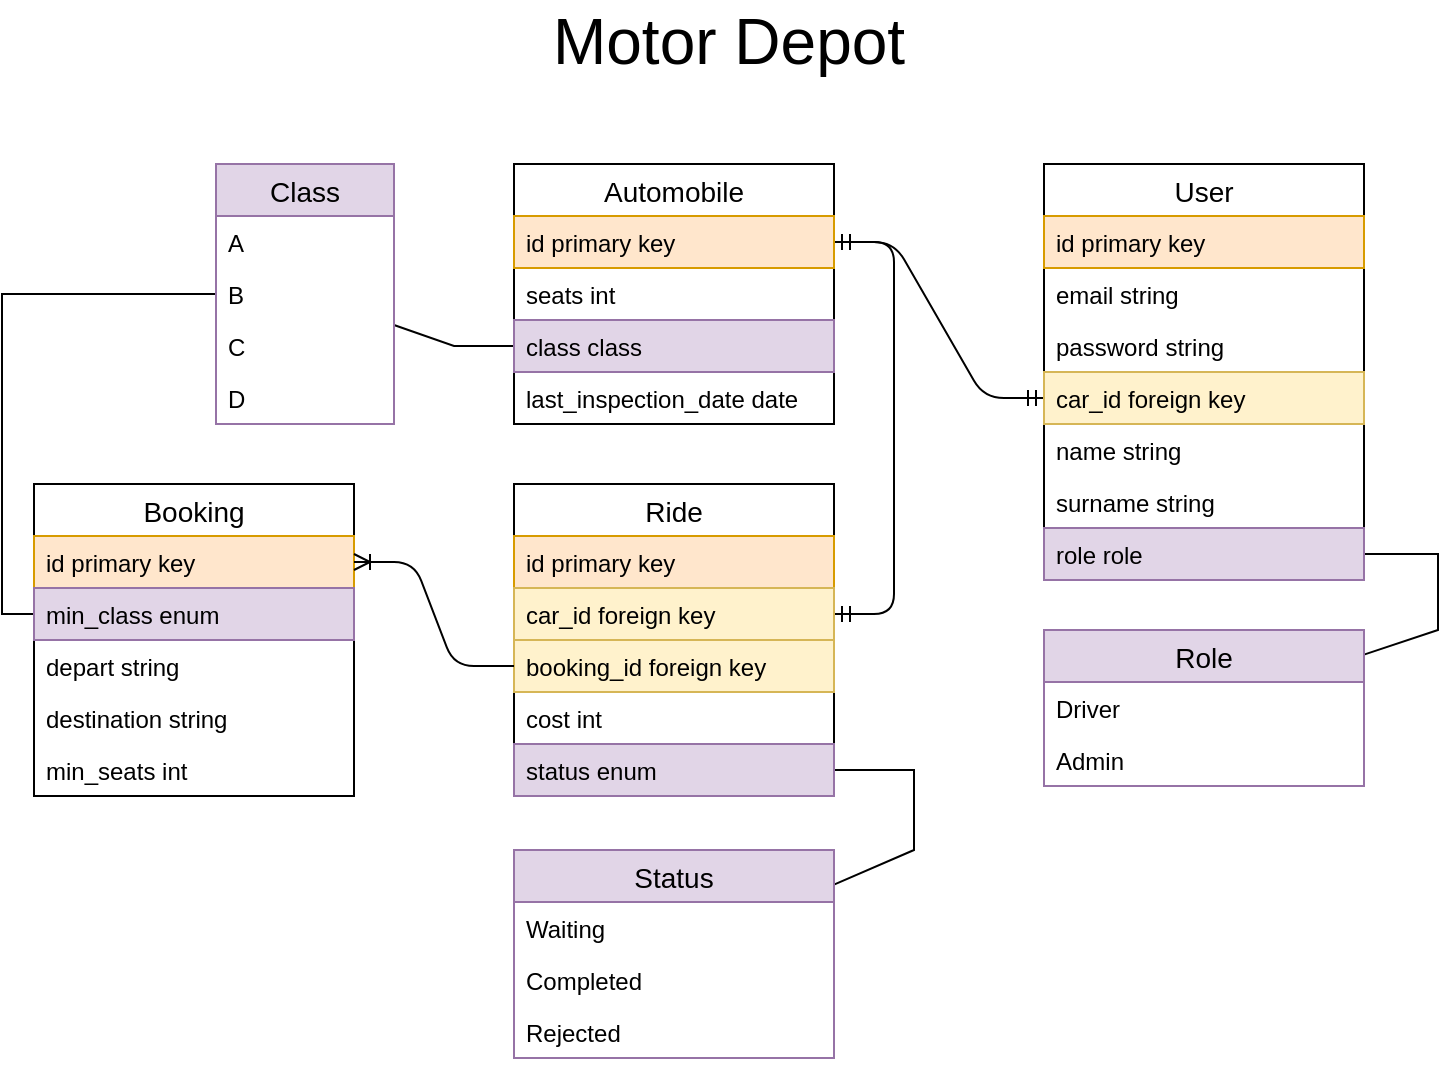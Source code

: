 <mxfile version="13.0.3" type="device"><diagram id="tEoiav3y9E-ahmgWTeAi" name="Page-1"><mxGraphModel dx="870" dy="655" grid="1" gridSize="10" guides="1" tooltips="1" connect="1" arrows="1" fold="1" page="1" pageScale="1" pageWidth="850" pageHeight="1100" math="0" shadow="0"><root><mxCell id="0"/><mxCell id="1" parent="0"/><mxCell id="mHGi-sEGlHIZ6hmWTi1u-27" value="" style="edgeStyle=entityRelationEdgeStyle;fontSize=12;html=1;endArrow=ERmandOne;startArrow=ERmandOne;" parent="1" source="mHGi-sEGlHIZ6hmWTi1u-11" target="mHGi-sEGlHIZ6hmWTi1u-20" edge="1"><mxGeometry width="100" height="100" relative="1" as="geometry"><mxPoint x="538" y="477" as="sourcePoint"/><mxPoint x="638" y="377" as="targetPoint"/></mxGeometry></mxCell><mxCell id="mHGi-sEGlHIZ6hmWTi1u-34" value="" style="edgeStyle=entityRelationEdgeStyle;fontSize=12;html=1;endArrow=ERmandOne;startArrow=ERmandOne;" parent="1" source="mHGi-sEGlHIZ6hmWTi1u-30" target="mHGi-sEGlHIZ6hmWTi1u-11" edge="1"><mxGeometry width="100" height="100" relative="1" as="geometry"><mxPoint x="328" y="377" as="sourcePoint"/><mxPoint x="428" y="277" as="targetPoint"/></mxGeometry></mxCell><mxCell id="mHGi-sEGlHIZ6hmWTi1u-46" value="" style="endArrow=none;html=1;rounded=0;" parent="1" source="mHGi-sEGlHIZ6hmWTi1u-42" target="mHGi-sEGlHIZ6hmWTi1u-41" edge="1"><mxGeometry relative="1" as="geometry"><mxPoint x="298" y="417" as="sourcePoint"/><mxPoint x="778" y="363" as="targetPoint"/><Array as="points"><mxPoint x="780" y="440"/><mxPoint x="780" y="402"/></Array></mxGeometry></mxCell><mxCell id="mHGi-sEGlHIZ6hmWTi1u-53" value="" style="endArrow=none;html=1;rounded=0;" parent="1" source="mHGi-sEGlHIZ6hmWTi1u-48" target="mHGi-sEGlHIZ6hmWTi1u-19" edge="1"><mxGeometry relative="1" as="geometry"><mxPoint x="298" y="417" as="sourcePoint"/><mxPoint x="458" y="417" as="targetPoint"/><Array as="points"><mxPoint x="288" y="298"/></Array></mxGeometry></mxCell><mxCell id="mHGi-sEGlHIZ6hmWTi1u-58" value="" style="endArrow=none;html=1;rounded=0;" parent="1" source="mHGi-sEGlHIZ6hmWTi1u-54" target="mHGi-sEGlHIZ6hmWTi1u-33" edge="1"><mxGeometry relative="1" as="geometry"><mxPoint x="298" y="417" as="sourcePoint"/><mxPoint x="458" y="417" as="targetPoint"/><Array as="points"><mxPoint x="518" y="550"/><mxPoint x="518" y="510"/></Array></mxGeometry></mxCell><mxCell id="mHGi-sEGlHIZ6hmWTi1u-60" value="" style="endArrow=none;html=1;rounded=0;" parent="1" source="mHGi-sEGlHIZ6hmWTi1u-48" target="mHGi-sEGlHIZ6hmWTi1u-38" edge="1"><mxGeometry relative="1" as="geometry"><mxPoint x="369" y="409" as="sourcePoint"/><mxPoint x="529" y="409" as="targetPoint"/><Array as="points"><mxPoint x="62" y="272"/><mxPoint x="62" y="432"/></Array></mxGeometry></mxCell><mxCell id="mHGi-sEGlHIZ6hmWTi1u-61" value="Motor Depot" style="text;html=1;align=center;verticalAlign=middle;resizable=0;points=[];autosize=1;fontSize=32;fontStyle=0" parent="1" vertex="1"><mxGeometry x="332" y="125" width="186" height="42" as="geometry"/></mxCell><mxCell id="mHGi-sEGlHIZ6hmWTi1u-10" value="Automobile" style="swimlane;fontStyle=0;childLayout=stackLayout;horizontal=1;startSize=26;horizontalStack=0;resizeParent=1;resizeParentMax=0;resizeLast=0;collapsible=1;marginBottom=0;align=center;fontSize=14;" parent="1" vertex="1"><mxGeometry x="318" y="207" width="160" height="130" as="geometry"/></mxCell><mxCell id="mHGi-sEGlHIZ6hmWTi1u-11" value="id primary key" style="text;strokeColor=#d79b00;fillColor=#ffe6cc;spacingLeft=4;spacingRight=4;overflow=hidden;rotatable=0;points=[[0,0.5],[1,0.5]];portConstraint=eastwest;fontSize=12;" parent="mHGi-sEGlHIZ6hmWTi1u-10" vertex="1"><mxGeometry y="26" width="160" height="26" as="geometry"/></mxCell><mxCell id="mHGi-sEGlHIZ6hmWTi1u-12" value="seats int" style="text;strokeColor=none;fillColor=none;spacingLeft=4;spacingRight=4;overflow=hidden;rotatable=0;points=[[0,0.5],[1,0.5]];portConstraint=eastwest;fontSize=12;" parent="mHGi-sEGlHIZ6hmWTi1u-10" vertex="1"><mxGeometry y="52" width="160" height="26" as="geometry"/></mxCell><mxCell id="mHGi-sEGlHIZ6hmWTi1u-19" value="class class&#10;" style="text;strokeColor=#9673a6;fillColor=#e1d5e7;spacingLeft=4;spacingRight=4;overflow=hidden;rotatable=0;points=[[0,0.5],[1,0.5]];portConstraint=eastwest;fontSize=12;" parent="mHGi-sEGlHIZ6hmWTi1u-10" vertex="1"><mxGeometry y="78" width="160" height="26" as="geometry"/></mxCell><mxCell id="mHGi-sEGlHIZ6hmWTi1u-13" value="last_inspection_date date" style="text;strokeColor=none;fillColor=none;spacingLeft=4;spacingRight=4;overflow=hidden;rotatable=0;points=[[0,0.5],[1,0.5]];portConstraint=eastwest;fontSize=12;" parent="mHGi-sEGlHIZ6hmWTi1u-10" vertex="1"><mxGeometry y="104" width="160" height="26" as="geometry"/></mxCell><mxCell id="mHGi-sEGlHIZ6hmWTi1u-14" value="User" style="swimlane;fontStyle=0;childLayout=stackLayout;horizontal=1;startSize=26;horizontalStack=0;resizeParent=1;resizeParentMax=0;resizeLast=0;collapsible=1;marginBottom=0;align=center;fontSize=14;" parent="1" vertex="1"><mxGeometry x="583" y="207" width="160" height="208" as="geometry"><mxRectangle x="350" y="280" width="70" height="26" as="alternateBounds"/></mxGeometry></mxCell><mxCell id="mHGi-sEGlHIZ6hmWTi1u-15" value="id primary key" style="text;strokeColor=#d79b00;fillColor=#ffe6cc;spacingLeft=4;spacingRight=4;overflow=hidden;rotatable=0;points=[[0,0.5],[1,0.5]];portConstraint=eastwest;fontSize=12;" parent="mHGi-sEGlHIZ6hmWTi1u-14" vertex="1"><mxGeometry y="26" width="160" height="26" as="geometry"/></mxCell><mxCell id="xjrlwsozNFxXhvFSSGFk-1" value="email string" style="text;strokeColor=none;fillColor=none;spacingLeft=4;spacingRight=4;overflow=hidden;rotatable=0;points=[[0,0.5],[1,0.5]];portConstraint=eastwest;fontSize=12;" vertex="1" parent="mHGi-sEGlHIZ6hmWTi1u-14"><mxGeometry y="52" width="160" height="26" as="geometry"/></mxCell><mxCell id="xjrlwsozNFxXhvFSSGFk-2" value="password string&#10;" style="text;strokeColor=none;fillColor=none;spacingLeft=4;spacingRight=4;overflow=hidden;rotatable=0;points=[[0,0.5],[1,0.5]];portConstraint=eastwest;fontSize=12;" vertex="1" parent="mHGi-sEGlHIZ6hmWTi1u-14"><mxGeometry y="78" width="160" height="26" as="geometry"/></mxCell><mxCell id="mHGi-sEGlHIZ6hmWTi1u-20" value="car_id foreign key" style="text;strokeColor=#d6b656;fillColor=#fff2cc;spacingLeft=4;spacingRight=4;overflow=hidden;rotatable=0;points=[[0,0.5],[1,0.5]];portConstraint=eastwest;fontSize=12;" parent="mHGi-sEGlHIZ6hmWTi1u-14" vertex="1"><mxGeometry y="104" width="160" height="26" as="geometry"/></mxCell><mxCell id="mHGi-sEGlHIZ6hmWTi1u-16" value="name string" style="text;strokeColor=none;fillColor=none;spacingLeft=4;spacingRight=4;overflow=hidden;rotatable=0;points=[[0,0.5],[1,0.5]];portConstraint=eastwest;fontSize=12;" parent="mHGi-sEGlHIZ6hmWTi1u-14" vertex="1"><mxGeometry y="130" width="160" height="26" as="geometry"/></mxCell><mxCell id="mHGi-sEGlHIZ6hmWTi1u-17" value="surname string" style="text;strokeColor=none;fillColor=none;spacingLeft=4;spacingRight=4;overflow=hidden;rotatable=0;points=[[0,0.5],[1,0.5]];portConstraint=eastwest;fontSize=12;" parent="mHGi-sEGlHIZ6hmWTi1u-14" vertex="1"><mxGeometry y="156" width="160" height="26" as="geometry"/></mxCell><mxCell id="mHGi-sEGlHIZ6hmWTi1u-41" value="role role" style="text;strokeColor=#9673a6;fillColor=#e1d5e7;spacingLeft=4;spacingRight=4;overflow=hidden;rotatable=0;points=[[0,0.5],[1,0.5]];portConstraint=eastwest;fontSize=12;" parent="mHGi-sEGlHIZ6hmWTi1u-14" vertex="1"><mxGeometry y="182" width="160" height="26" as="geometry"/></mxCell><mxCell id="mHGi-sEGlHIZ6hmWTi1u-28" value="Ride" style="swimlane;fontStyle=0;childLayout=stackLayout;horizontal=1;startSize=26;horizontalStack=0;resizeParent=1;resizeParentMax=0;resizeLast=0;collapsible=1;marginBottom=0;align=center;fontSize=14;" parent="1" vertex="1"><mxGeometry x="318" y="367" width="160" height="156" as="geometry"/></mxCell><mxCell id="mHGi-sEGlHIZ6hmWTi1u-29" value="id primary key" style="text;strokeColor=#d79b00;fillColor=#ffe6cc;spacingLeft=4;spacingRight=4;overflow=hidden;rotatable=0;points=[[0,0.5],[1,0.5]];portConstraint=eastwest;fontSize=12;" parent="mHGi-sEGlHIZ6hmWTi1u-28" vertex="1"><mxGeometry y="26" width="160" height="26" as="geometry"/></mxCell><mxCell id="mHGi-sEGlHIZ6hmWTi1u-30" value="car_id foreign key" style="text;strokeColor=#d6b656;fillColor=#fff2cc;spacingLeft=4;spacingRight=4;overflow=hidden;rotatable=0;points=[[0,0.5],[1,0.5]];portConstraint=eastwest;fontSize=12;" parent="mHGi-sEGlHIZ6hmWTi1u-28" vertex="1"><mxGeometry y="52" width="160" height="26" as="geometry"/></mxCell><mxCell id="TkYq2s9ZeZajp25XKNFQ-2" value="booking_id foreign key" style="text;strokeColor=#d6b656;fillColor=#fff2cc;spacingLeft=4;spacingRight=4;overflow=hidden;rotatable=0;points=[[0,0.5],[1,0.5]];portConstraint=eastwest;fontSize=12;" parent="mHGi-sEGlHIZ6hmWTi1u-28" vertex="1"><mxGeometry y="78" width="160" height="26" as="geometry"/></mxCell><mxCell id="TkYq2s9ZeZajp25XKNFQ-1" value="cost int&#10;" style="text;strokeColor=none;fillColor=none;spacingLeft=4;spacingRight=4;overflow=hidden;rotatable=0;points=[[0,0.5],[1,0.5]];portConstraint=eastwest;fontSize=12;" parent="mHGi-sEGlHIZ6hmWTi1u-28" vertex="1"><mxGeometry y="104" width="160" height="26" as="geometry"/></mxCell><mxCell id="mHGi-sEGlHIZ6hmWTi1u-33" value="status enum" style="text;strokeColor=#9673a6;fillColor=#e1d5e7;spacingLeft=4;spacingRight=4;overflow=hidden;rotatable=0;points=[[0,0.5],[1,0.5]];portConstraint=eastwest;fontSize=12;" parent="mHGi-sEGlHIZ6hmWTi1u-28" vertex="1"><mxGeometry y="130" width="160" height="26" as="geometry"/></mxCell><mxCell id="mHGi-sEGlHIZ6hmWTi1u-35" value="Booking" style="swimlane;fontStyle=0;childLayout=stackLayout;horizontal=1;startSize=26;horizontalStack=0;resizeParent=1;resizeParentMax=0;resizeLast=0;collapsible=1;marginBottom=0;align=center;fontSize=14;" parent="1" vertex="1"><mxGeometry x="78" y="367" width="160" height="156" as="geometry"/></mxCell><mxCell id="mHGi-sEGlHIZ6hmWTi1u-36" value="id primary key" style="text;strokeColor=#d79b00;fillColor=#ffe6cc;spacingLeft=4;spacingRight=4;overflow=hidden;rotatable=0;points=[[0,0.5],[1,0.5]];portConstraint=eastwest;fontSize=12;" parent="mHGi-sEGlHIZ6hmWTi1u-35" vertex="1"><mxGeometry y="26" width="160" height="26" as="geometry"/></mxCell><mxCell id="mHGi-sEGlHIZ6hmWTi1u-38" value="min_class enum" style="text;strokeColor=#9673a6;fillColor=#e1d5e7;spacingLeft=4;spacingRight=4;overflow=hidden;rotatable=0;points=[[0,0.5],[1,0.5]];portConstraint=eastwest;fontSize=12;" parent="mHGi-sEGlHIZ6hmWTi1u-35" vertex="1"><mxGeometry y="52" width="160" height="26" as="geometry"/></mxCell><mxCell id="mHGi-sEGlHIZ6hmWTi1u-31" value="depart string&#10;" style="text;strokeColor=none;fillColor=none;spacingLeft=4;spacingRight=4;overflow=hidden;rotatable=0;points=[[0,0.5],[1,0.5]];portConstraint=eastwest;fontSize=12;" parent="mHGi-sEGlHIZ6hmWTi1u-35" vertex="1"><mxGeometry y="78" width="160" height="26" as="geometry"/></mxCell><mxCell id="mHGi-sEGlHIZ6hmWTi1u-32" value="destination string&#10;" style="text;strokeColor=none;fillColor=none;spacingLeft=4;spacingRight=4;overflow=hidden;rotatable=0;points=[[0,0.5],[1,0.5]];portConstraint=eastwest;fontSize=12;" parent="mHGi-sEGlHIZ6hmWTi1u-35" vertex="1"><mxGeometry y="104" width="160" height="26" as="geometry"/></mxCell><mxCell id="mHGi-sEGlHIZ6hmWTi1u-39" value="min_seats int" style="text;strokeColor=none;fillColor=none;spacingLeft=4;spacingRight=4;overflow=hidden;rotatable=0;points=[[0,0.5],[1,0.5]];portConstraint=eastwest;fontSize=12;" parent="mHGi-sEGlHIZ6hmWTi1u-35" vertex="1"><mxGeometry y="130" width="160" height="26" as="geometry"/></mxCell><mxCell id="mHGi-sEGlHIZ6hmWTi1u-48" value="Class" style="swimlane;fontStyle=0;childLayout=stackLayout;horizontal=1;startSize=26;horizontalStack=0;resizeParent=1;resizeParentMax=0;resizeLast=0;collapsible=1;marginBottom=0;align=center;fontSize=14;fillColor=#e1d5e7;strokeColor=#9673a6;" parent="1" vertex="1"><mxGeometry x="169" y="207" width="89" height="130" as="geometry"/></mxCell><mxCell id="mHGi-sEGlHIZ6hmWTi1u-49" value="A" style="text;strokeColor=none;fillColor=none;spacingLeft=4;spacingRight=4;overflow=hidden;rotatable=0;points=[[0,0.5],[1,0.5]];portConstraint=eastwest;fontSize=12;" parent="mHGi-sEGlHIZ6hmWTi1u-48" vertex="1"><mxGeometry y="26" width="89" height="26" as="geometry"/></mxCell><mxCell id="mHGi-sEGlHIZ6hmWTi1u-50" value="B" style="text;strokeColor=none;fillColor=none;spacingLeft=4;spacingRight=4;overflow=hidden;rotatable=0;points=[[0,0.5],[1,0.5]];portConstraint=eastwest;fontSize=12;" parent="mHGi-sEGlHIZ6hmWTi1u-48" vertex="1"><mxGeometry y="52" width="89" height="26" as="geometry"/></mxCell><mxCell id="mHGi-sEGlHIZ6hmWTi1u-51" value="C" style="text;strokeColor=none;fillColor=none;spacingLeft=4;spacingRight=4;overflow=hidden;rotatable=0;points=[[0,0.5],[1,0.5]];portConstraint=eastwest;fontSize=12;" parent="mHGi-sEGlHIZ6hmWTi1u-48" vertex="1"><mxGeometry y="78" width="89" height="26" as="geometry"/></mxCell><mxCell id="mHGi-sEGlHIZ6hmWTi1u-52" value="D" style="text;strokeColor=none;fillColor=none;spacingLeft=4;spacingRight=4;overflow=hidden;rotatable=0;points=[[0,0.5],[1,0.5]];portConstraint=eastwest;fontSize=12;" parent="mHGi-sEGlHIZ6hmWTi1u-48" vertex="1"><mxGeometry y="104" width="89" height="26" as="geometry"/></mxCell><mxCell id="TkYq2s9ZeZajp25XKNFQ-4" value="" style="edgeStyle=entityRelationEdgeStyle;fontSize=12;html=1;endArrow=ERoneToMany;" parent="1" source="TkYq2s9ZeZajp25XKNFQ-2" target="mHGi-sEGlHIZ6hmWTi1u-36" edge="1"><mxGeometry width="100" height="100" relative="1" as="geometry"><mxPoint x="374" y="485" as="sourcePoint"/><mxPoint x="474" y="385" as="targetPoint"/></mxGeometry></mxCell><mxCell id="mHGi-sEGlHIZ6hmWTi1u-54" value="Status" style="swimlane;fontStyle=0;childLayout=stackLayout;horizontal=1;startSize=26;horizontalStack=0;resizeParent=1;resizeParentMax=0;resizeLast=0;collapsible=1;marginBottom=0;align=center;fontSize=14;fillColor=#e1d5e7;strokeColor=#9673a6;" parent="1" vertex="1"><mxGeometry x="318" y="550" width="160" height="104" as="geometry"/></mxCell><mxCell id="mHGi-sEGlHIZ6hmWTi1u-55" value="Waiting" style="text;strokeColor=none;fillColor=none;spacingLeft=4;spacingRight=4;overflow=hidden;rotatable=0;points=[[0,0.5],[1,0.5]];portConstraint=eastwest;fontSize=12;" parent="mHGi-sEGlHIZ6hmWTi1u-54" vertex="1"><mxGeometry y="26" width="160" height="26" as="geometry"/></mxCell><mxCell id="mHGi-sEGlHIZ6hmWTi1u-56" value="Completed" style="text;strokeColor=none;fillColor=none;spacingLeft=4;spacingRight=4;overflow=hidden;rotatable=0;points=[[0,0.5],[1,0.5]];portConstraint=eastwest;fontSize=12;" parent="mHGi-sEGlHIZ6hmWTi1u-54" vertex="1"><mxGeometry y="52" width="160" height="26" as="geometry"/></mxCell><mxCell id="mHGi-sEGlHIZ6hmWTi1u-57" value="Rejected" style="text;strokeColor=none;fillColor=none;spacingLeft=4;spacingRight=4;overflow=hidden;rotatable=0;points=[[0,0.5],[1,0.5]];portConstraint=eastwest;fontSize=12;" parent="mHGi-sEGlHIZ6hmWTi1u-54" vertex="1"><mxGeometry y="78" width="160" height="26" as="geometry"/></mxCell><mxCell id="mHGi-sEGlHIZ6hmWTi1u-42" value="Role" style="swimlane;fontStyle=0;childLayout=stackLayout;horizontal=1;startSize=26;horizontalStack=0;resizeParent=1;resizeParentMax=0;resizeLast=0;collapsible=1;marginBottom=0;align=center;fontSize=14;fillColor=#e1d5e7;strokeColor=#9673a6;" parent="1" vertex="1"><mxGeometry x="583" y="440" width="160" height="78" as="geometry"/></mxCell><mxCell id="mHGi-sEGlHIZ6hmWTi1u-43" value="Driver" style="text;strokeColor=none;fillColor=none;spacingLeft=4;spacingRight=4;overflow=hidden;rotatable=0;points=[[0,0.5],[1,0.5]];portConstraint=eastwest;fontSize=12;" parent="mHGi-sEGlHIZ6hmWTi1u-42" vertex="1"><mxGeometry y="26" width="160" height="26" as="geometry"/></mxCell><mxCell id="mHGi-sEGlHIZ6hmWTi1u-44" value="Admin" style="text;strokeColor=none;fillColor=none;spacingLeft=4;spacingRight=4;overflow=hidden;rotatable=0;points=[[0,0.5],[1,0.5]];portConstraint=eastwest;fontSize=12;" parent="mHGi-sEGlHIZ6hmWTi1u-42" vertex="1"><mxGeometry y="52" width="160" height="26" as="geometry"/></mxCell></root></mxGraphModel></diagram></mxfile>